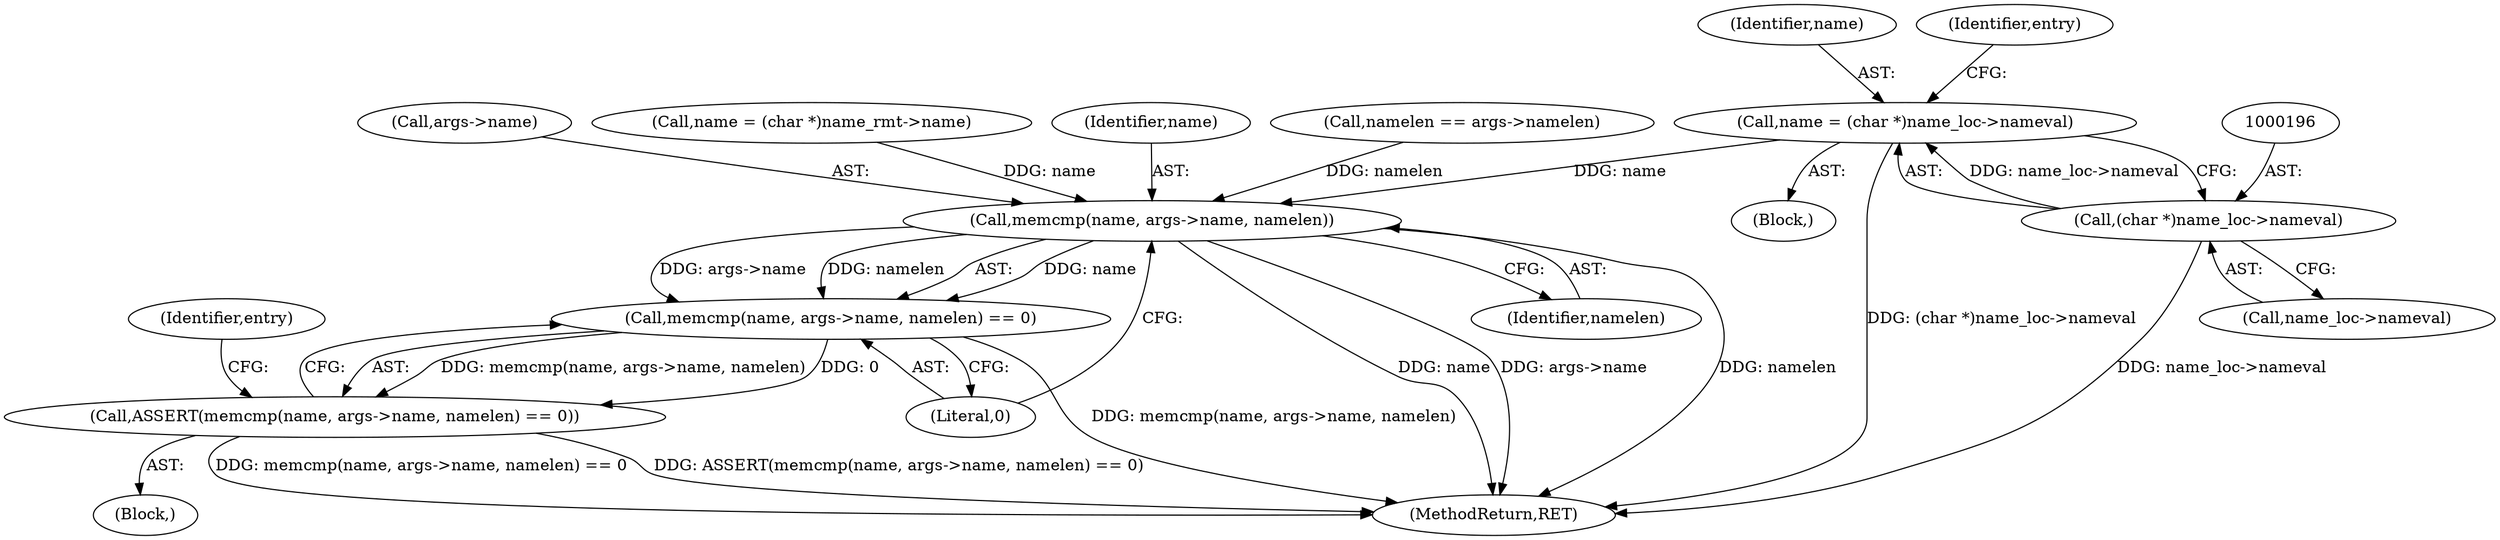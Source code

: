 digraph "0_linux_8275cdd0e7ac550dcce2b3ef6d2fb3b808c1ae59_3@pointer" {
"1000193" [label="(Call,name = (char *)name_loc->nameval)"];
"1000195" [label="(Call,(char *)name_loc->nameval)"];
"1000238" [label="(Call,memcmp(name, args->name, namelen))"];
"1000237" [label="(Call,memcmp(name, args->name, namelen) == 0)"];
"1000236" [label="(Call,ASSERT(memcmp(name, args->name, namelen) == 0))"];
"1000238" [label="(Call,memcmp(name, args->name, namelen))"];
"1000195" [label="(Call,(char *)name_loc->nameval)"];
"1000243" [label="(Identifier,namelen)"];
"1000236" [label="(Call,ASSERT(memcmp(name, args->name, namelen) == 0))"];
"1000194" [label="(Identifier,name)"];
"1000244" [label="(Literal,0)"];
"1000247" [label="(Identifier,entry)"];
"1000225" [label="(Identifier,entry)"];
"1000317" [label="(MethodReturn,RET)"];
"1000239" [label="(Identifier,name)"];
"1000193" [label="(Call,name = (char *)name_loc->nameval)"];
"1000231" [label="(Call,namelen == args->namelen)"];
"1000104" [label="(Block,)"];
"1000240" [label="(Call,args->name)"];
"1000237" [label="(Call,memcmp(name, args->name, namelen) == 0)"];
"1000214" [label="(Call,name = (char *)name_rmt->name)"];
"1000197" [label="(Call,name_loc->nameval)"];
"1000180" [label="(Block,)"];
"1000193" -> "1000180"  [label="AST: "];
"1000193" -> "1000195"  [label="CFG: "];
"1000194" -> "1000193"  [label="AST: "];
"1000195" -> "1000193"  [label="AST: "];
"1000225" -> "1000193"  [label="CFG: "];
"1000193" -> "1000317"  [label="DDG: (char *)name_loc->nameval"];
"1000195" -> "1000193"  [label="DDG: name_loc->nameval"];
"1000193" -> "1000238"  [label="DDG: name"];
"1000195" -> "1000197"  [label="CFG: "];
"1000196" -> "1000195"  [label="AST: "];
"1000197" -> "1000195"  [label="AST: "];
"1000195" -> "1000317"  [label="DDG: name_loc->nameval"];
"1000238" -> "1000237"  [label="AST: "];
"1000238" -> "1000243"  [label="CFG: "];
"1000239" -> "1000238"  [label="AST: "];
"1000240" -> "1000238"  [label="AST: "];
"1000243" -> "1000238"  [label="AST: "];
"1000244" -> "1000238"  [label="CFG: "];
"1000238" -> "1000317"  [label="DDG: name"];
"1000238" -> "1000317"  [label="DDG: args->name"];
"1000238" -> "1000317"  [label="DDG: namelen"];
"1000238" -> "1000237"  [label="DDG: name"];
"1000238" -> "1000237"  [label="DDG: args->name"];
"1000238" -> "1000237"  [label="DDG: namelen"];
"1000214" -> "1000238"  [label="DDG: name"];
"1000231" -> "1000238"  [label="DDG: namelen"];
"1000237" -> "1000236"  [label="AST: "];
"1000237" -> "1000244"  [label="CFG: "];
"1000244" -> "1000237"  [label="AST: "];
"1000236" -> "1000237"  [label="CFG: "];
"1000237" -> "1000317"  [label="DDG: memcmp(name, args->name, namelen)"];
"1000237" -> "1000236"  [label="DDG: memcmp(name, args->name, namelen)"];
"1000237" -> "1000236"  [label="DDG: 0"];
"1000236" -> "1000104"  [label="AST: "];
"1000247" -> "1000236"  [label="CFG: "];
"1000236" -> "1000317"  [label="DDG: memcmp(name, args->name, namelen) == 0"];
"1000236" -> "1000317"  [label="DDG: ASSERT(memcmp(name, args->name, namelen) == 0)"];
}
